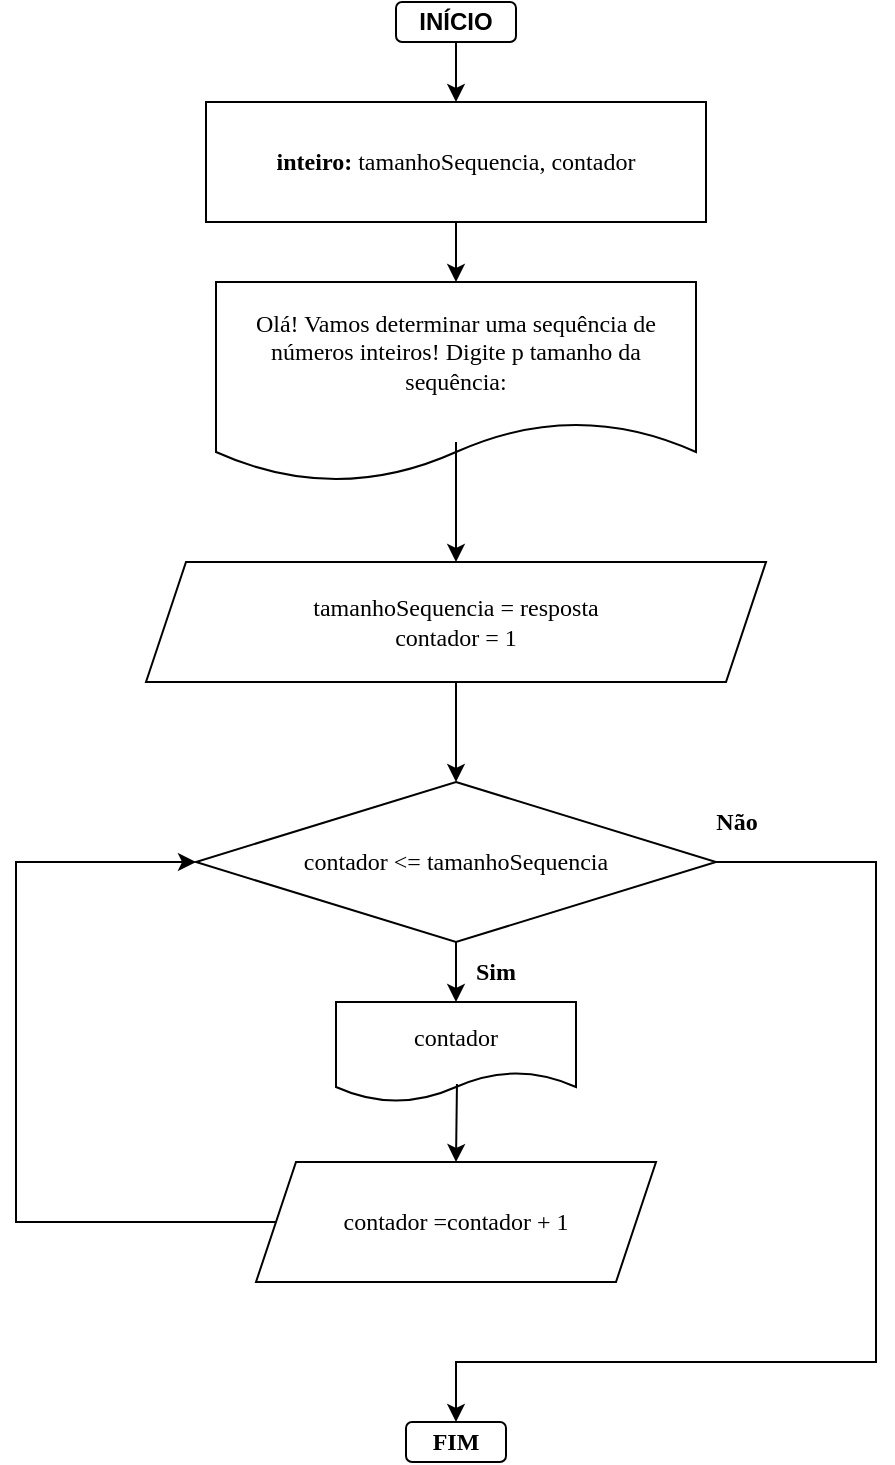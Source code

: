 <mxfile version="17.2.4" type="device"><diagram id="dqpimDeETtMvdX7pBZZz" name="Page-1"><mxGraphModel dx="811" dy="435" grid="1" gridSize="10" guides="1" tooltips="1" connect="1" arrows="1" fold="1" page="1" pageScale="1" pageWidth="827" pageHeight="1169" math="0" shadow="0"><root><mxCell id="0"/><mxCell id="1" parent="0"/><mxCell id="_opgEmkjnMFeZv7wXfZf-1" value="&lt;b&gt;INÍCIO&lt;/b&gt;" style="rounded=1;whiteSpace=wrap;html=1;" vertex="1" parent="1"><mxGeometry x="370" y="40" width="60" height="20" as="geometry"/></mxCell><mxCell id="_opgEmkjnMFeZv7wXfZf-2" value="&lt;b&gt;inteiro: &lt;/b&gt;tamanhoSequencia, contador" style="rounded=0;whiteSpace=wrap;html=1;fontFamily=Comic Sans MS;" vertex="1" parent="1"><mxGeometry x="275" y="90" width="250" height="60" as="geometry"/></mxCell><mxCell id="_opgEmkjnMFeZv7wXfZf-3" value="Olá! Vamos determinar uma sequência de números inteiros! Digite p tamanho da sequência:" style="shape=document;whiteSpace=wrap;html=1;boundedLbl=1;fontFamily=Comic Sans MS;" vertex="1" parent="1"><mxGeometry x="280" y="180" width="240" height="100" as="geometry"/></mxCell><mxCell id="_opgEmkjnMFeZv7wXfZf-4" value="" style="endArrow=classic;html=1;rounded=0;fontFamily=Comic Sans MS;exitX=0.5;exitY=1;exitDx=0;exitDy=0;" edge="1" parent="1" source="_opgEmkjnMFeZv7wXfZf-1"><mxGeometry width="50" height="50" relative="1" as="geometry"><mxPoint x="390" y="260" as="sourcePoint"/><mxPoint x="400" y="90" as="targetPoint"/></mxGeometry></mxCell><mxCell id="_opgEmkjnMFeZv7wXfZf-6" value="" style="endArrow=classic;html=1;rounded=0;fontFamily=Comic Sans MS;exitX=0.5;exitY=1;exitDx=0;exitDy=0;entryX=0.5;entryY=0;entryDx=0;entryDy=0;" edge="1" parent="1" source="_opgEmkjnMFeZv7wXfZf-2" target="_opgEmkjnMFeZv7wXfZf-3"><mxGeometry width="50" height="50" relative="1" as="geometry"><mxPoint x="390" y="260" as="sourcePoint"/><mxPoint x="440" y="210" as="targetPoint"/></mxGeometry></mxCell><mxCell id="_opgEmkjnMFeZv7wXfZf-7" value="&lt;div&gt;tamanhoSequencia = resposta&lt;/div&gt;&lt;div&gt;contador = 1&lt;br&gt;&lt;/div&gt;" style="shape=parallelogram;perimeter=parallelogramPerimeter;whiteSpace=wrap;html=1;fixedSize=1;fontFamily=Comic Sans MS;" vertex="1" parent="1"><mxGeometry x="245" y="320" width="310" height="60" as="geometry"/></mxCell><mxCell id="_opgEmkjnMFeZv7wXfZf-10" value="" style="endArrow=classic;html=1;rounded=0;fontFamily=Comic Sans MS;" edge="1" parent="1"><mxGeometry width="50" height="50" relative="1" as="geometry"><mxPoint x="400" y="260" as="sourcePoint"/><mxPoint x="400" y="320" as="targetPoint"/></mxGeometry></mxCell><mxCell id="_opgEmkjnMFeZv7wXfZf-11" value="contador &amp;lt;= tamanhoSequencia" style="rhombus;whiteSpace=wrap;html=1;fontFamily=Comic Sans MS;" vertex="1" parent="1"><mxGeometry x="270" y="430" width="260" height="80" as="geometry"/></mxCell><mxCell id="_opgEmkjnMFeZv7wXfZf-12" value="" style="endArrow=classic;html=1;rounded=0;fontFamily=Comic Sans MS;entryX=0.5;entryY=0;entryDx=0;entryDy=0;" edge="1" parent="1" target="_opgEmkjnMFeZv7wXfZf-11"><mxGeometry width="50" height="50" relative="1" as="geometry"><mxPoint x="400" y="380" as="sourcePoint"/><mxPoint x="440" y="370" as="targetPoint"/></mxGeometry></mxCell><mxCell id="_opgEmkjnMFeZv7wXfZf-13" value="&lt;b&gt;Sim&lt;/b&gt;" style="text;html=1;strokeColor=none;fillColor=none;align=center;verticalAlign=middle;whiteSpace=wrap;rounded=0;fontFamily=Comic Sans MS;" vertex="1" parent="1"><mxGeometry x="390" y="510" width="60" height="30" as="geometry"/></mxCell><mxCell id="_opgEmkjnMFeZv7wXfZf-14" value="" style="endArrow=classic;html=1;rounded=0;fontFamily=Comic Sans MS;exitX=0.5;exitY=1;exitDx=0;exitDy=0;" edge="1" parent="1" source="_opgEmkjnMFeZv7wXfZf-11"><mxGeometry width="50" height="50" relative="1" as="geometry"><mxPoint x="530" y="470" as="sourcePoint"/><mxPoint x="400" y="540" as="targetPoint"/></mxGeometry></mxCell><mxCell id="_opgEmkjnMFeZv7wXfZf-15" value="contador =contador + 1" style="shape=parallelogram;perimeter=parallelogramPerimeter;whiteSpace=wrap;html=1;fixedSize=1;fontFamily=Comic Sans MS;" vertex="1" parent="1"><mxGeometry x="300" y="620" width="200" height="60" as="geometry"/></mxCell><mxCell id="_opgEmkjnMFeZv7wXfZf-17" value="contador" style="shape=document;whiteSpace=wrap;html=1;boundedLbl=1;fontFamily=Comic Sans MS;" vertex="1" parent="1"><mxGeometry x="340" y="540" width="120" height="50" as="geometry"/></mxCell><mxCell id="_opgEmkjnMFeZv7wXfZf-18" value="" style="endArrow=classic;html=1;rounded=0;fontFamily=Comic Sans MS;entryX=0;entryY=0.5;entryDx=0;entryDy=0;exitX=0;exitY=0.5;exitDx=0;exitDy=0;" edge="1" parent="1" source="_opgEmkjnMFeZv7wXfZf-15" target="_opgEmkjnMFeZv7wXfZf-11"><mxGeometry width="50" height="50" relative="1" as="geometry"><mxPoint x="250" y="665" as="sourcePoint"/><mxPoint x="440" y="470" as="targetPoint"/><Array as="points"><mxPoint x="180" y="650"/><mxPoint x="180" y="470"/></Array></mxGeometry></mxCell><mxCell id="_opgEmkjnMFeZv7wXfZf-19" value="&lt;b&gt;FIM&lt;/b&gt;" style="rounded=1;whiteSpace=wrap;html=1;fontFamily=Comic Sans MS;" vertex="1" parent="1"><mxGeometry x="375" y="750" width="50" height="20" as="geometry"/></mxCell><mxCell id="_opgEmkjnMFeZv7wXfZf-21" value="" style="endArrow=classic;html=1;rounded=0;fontFamily=Comic Sans MS;exitX=1;exitY=0.5;exitDx=0;exitDy=0;entryX=0.5;entryY=0;entryDx=0;entryDy=0;" edge="1" parent="1" source="_opgEmkjnMFeZv7wXfZf-11" target="_opgEmkjnMFeZv7wXfZf-19"><mxGeometry width="50" height="50" relative="1" as="geometry"><mxPoint x="660" y="500" as="sourcePoint"/><mxPoint x="400" y="720" as="targetPoint"/><Array as="points"><mxPoint x="610" y="470"/><mxPoint x="610" y="720"/><mxPoint x="400" y="720"/></Array></mxGeometry></mxCell><mxCell id="_opgEmkjnMFeZv7wXfZf-23" value="&lt;b&gt;Não&lt;/b&gt;" style="text;html=1;align=center;verticalAlign=middle;resizable=0;points=[];autosize=1;strokeColor=none;fillColor=none;fontFamily=Comic Sans MS;" vertex="1" parent="1"><mxGeometry x="520" y="440" width="40" height="20" as="geometry"/></mxCell><mxCell id="_opgEmkjnMFeZv7wXfZf-24" value="" style="endArrow=classic;html=1;rounded=0;fontFamily=Comic Sans MS;exitX=0.504;exitY=0.82;exitDx=0;exitDy=0;exitPerimeter=0;entryX=0.5;entryY=0;entryDx=0;entryDy=0;" edge="1" parent="1" source="_opgEmkjnMFeZv7wXfZf-17" target="_opgEmkjnMFeZv7wXfZf-15"><mxGeometry width="50" height="50" relative="1" as="geometry"><mxPoint x="490" y="635" as="sourcePoint"/><mxPoint x="400" y="610" as="targetPoint"/></mxGeometry></mxCell></root></mxGraphModel></diagram></mxfile>
